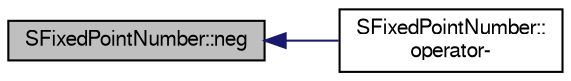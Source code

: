 digraph "SFixedPointNumber::neg"
{
  bgcolor="transparent";
  edge [fontname="FreeSans",fontsize="10",labelfontname="FreeSans",labelfontsize="10"];
  node [fontname="FreeSans",fontsize="10",shape=record];
  rankdir="LR";
  Node1 [label="SFixedPointNumber::neg",height=0.2,width=0.4,color="black", fillcolor="grey75", style="filled" fontcolor="black"];
  Node1 -> Node2 [dir="back",color="midnightblue",fontsize="10",style="solid",fontname="FreeSans"];
  Node2 [label="SFixedPointNumber::\loperator-",height=0.2,width=0.4,color="black",URL="$structSFixedPointNumber.html#a67b2f76f0fee90fd2bf4939dfa85d755",tooltip="negate number"];
}

